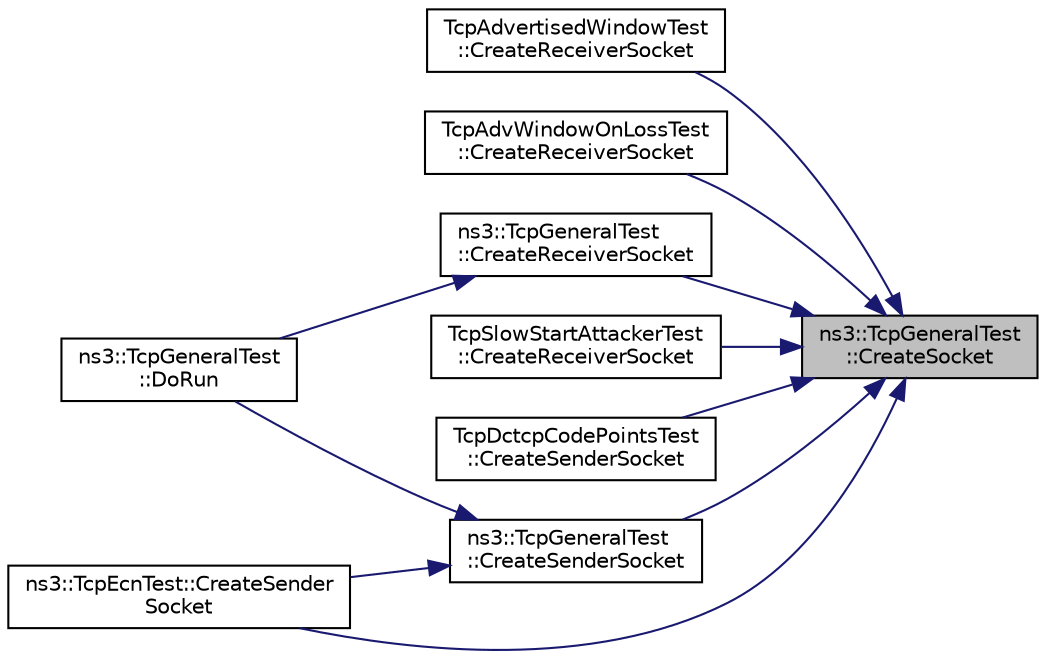 digraph "ns3::TcpGeneralTest::CreateSocket"
{
 // LATEX_PDF_SIZE
  edge [fontname="Helvetica",fontsize="10",labelfontname="Helvetica",labelfontsize="10"];
  node [fontname="Helvetica",fontsize="10",shape=record];
  rankdir="RL";
  Node1 [label="ns3::TcpGeneralTest\l::CreateSocket",height=0.2,width=0.4,color="black", fillcolor="grey75", style="filled", fontcolor="black",tooltip="Create a socket."];
  Node1 -> Node2 [dir="back",color="midnightblue",fontsize="10",style="solid",fontname="Helvetica"];
  Node2 [label="TcpAdvertisedWindowTest\l::CreateReceiverSocket",height=0.2,width=0.4,color="black", fillcolor="white", style="filled",URL="$class_tcp_advertised_window_test.html#a322099457f41afb575f67f795001e54a",tooltip="Create and install the socket to install on the receiver."];
  Node1 -> Node3 [dir="back",color="midnightblue",fontsize="10",style="solid",fontname="Helvetica"];
  Node3 [label="TcpAdvWindowOnLossTest\l::CreateReceiverSocket",height=0.2,width=0.4,color="black", fillcolor="white", style="filled",URL="$class_tcp_adv_window_on_loss_test.html#a2284c05ea7fd107cbf0edcfc22a2f860",tooltip="Create and install the socket to install on the receiver."];
  Node1 -> Node4 [dir="back",color="midnightblue",fontsize="10",style="solid",fontname="Helvetica"];
  Node4 [label="ns3::TcpGeneralTest\l::CreateReceiverSocket",height=0.2,width=0.4,color="black", fillcolor="white", style="filled",URL="$classns3_1_1_tcp_general_test.html#a5f2bfe5673d80704ec6608badf7c1c6e",tooltip="Create and install the socket to install on the receiver."];
  Node4 -> Node5 [dir="back",color="midnightblue",fontsize="10",style="solid",fontname="Helvetica"];
  Node5 [label="ns3::TcpGeneralTest\l::DoRun",height=0.2,width=0.4,color="black", fillcolor="white", style="filled",URL="$classns3_1_1_tcp_general_test.html#a79f00453e60b95fcf8d22757593f5ed3",tooltip="Execute the tcp test."];
  Node1 -> Node6 [dir="back",color="midnightblue",fontsize="10",style="solid",fontname="Helvetica"];
  Node6 [label="TcpSlowStartAttackerTest\l::CreateReceiverSocket",height=0.2,width=0.4,color="black", fillcolor="white", style="filled",URL="$class_tcp_slow_start_attacker_test.html#aa28e6324b43d534fd907e7b421bb850d",tooltip="Create and install the socket to install on the receiver."];
  Node1 -> Node7 [dir="back",color="midnightblue",fontsize="10",style="solid",fontname="Helvetica"];
  Node7 [label="TcpDctcpCodePointsTest\l::CreateSenderSocket",height=0.2,width=0.4,color="black", fillcolor="white", style="filled",URL="$class_tcp_dctcp_code_points_test.html#a3fc552181fbffeab45005090bb32cdf7",tooltip="Create and install the socket to install on the sender."];
  Node1 -> Node8 [dir="back",color="midnightblue",fontsize="10",style="solid",fontname="Helvetica"];
  Node8 [label="ns3::TcpEcnTest::CreateSender\lSocket",height=0.2,width=0.4,color="black", fillcolor="white", style="filled",URL="$classns3_1_1_tcp_ecn_test.html#aeb2b060e9e54a57870c2986ea0108173",tooltip="Create and install the socket to install on the sender."];
  Node1 -> Node9 [dir="back",color="midnightblue",fontsize="10",style="solid",fontname="Helvetica"];
  Node9 [label="ns3::TcpGeneralTest\l::CreateSenderSocket",height=0.2,width=0.4,color="black", fillcolor="white", style="filled",URL="$classns3_1_1_tcp_general_test.html#a0476c37d8a08b42d42f6ea2634eece70",tooltip="Create and install the socket to install on the sender."];
  Node9 -> Node8 [dir="back",color="midnightblue",fontsize="10",style="solid",fontname="Helvetica"];
  Node9 -> Node5 [dir="back",color="midnightblue",fontsize="10",style="solid",fontname="Helvetica"];
}
